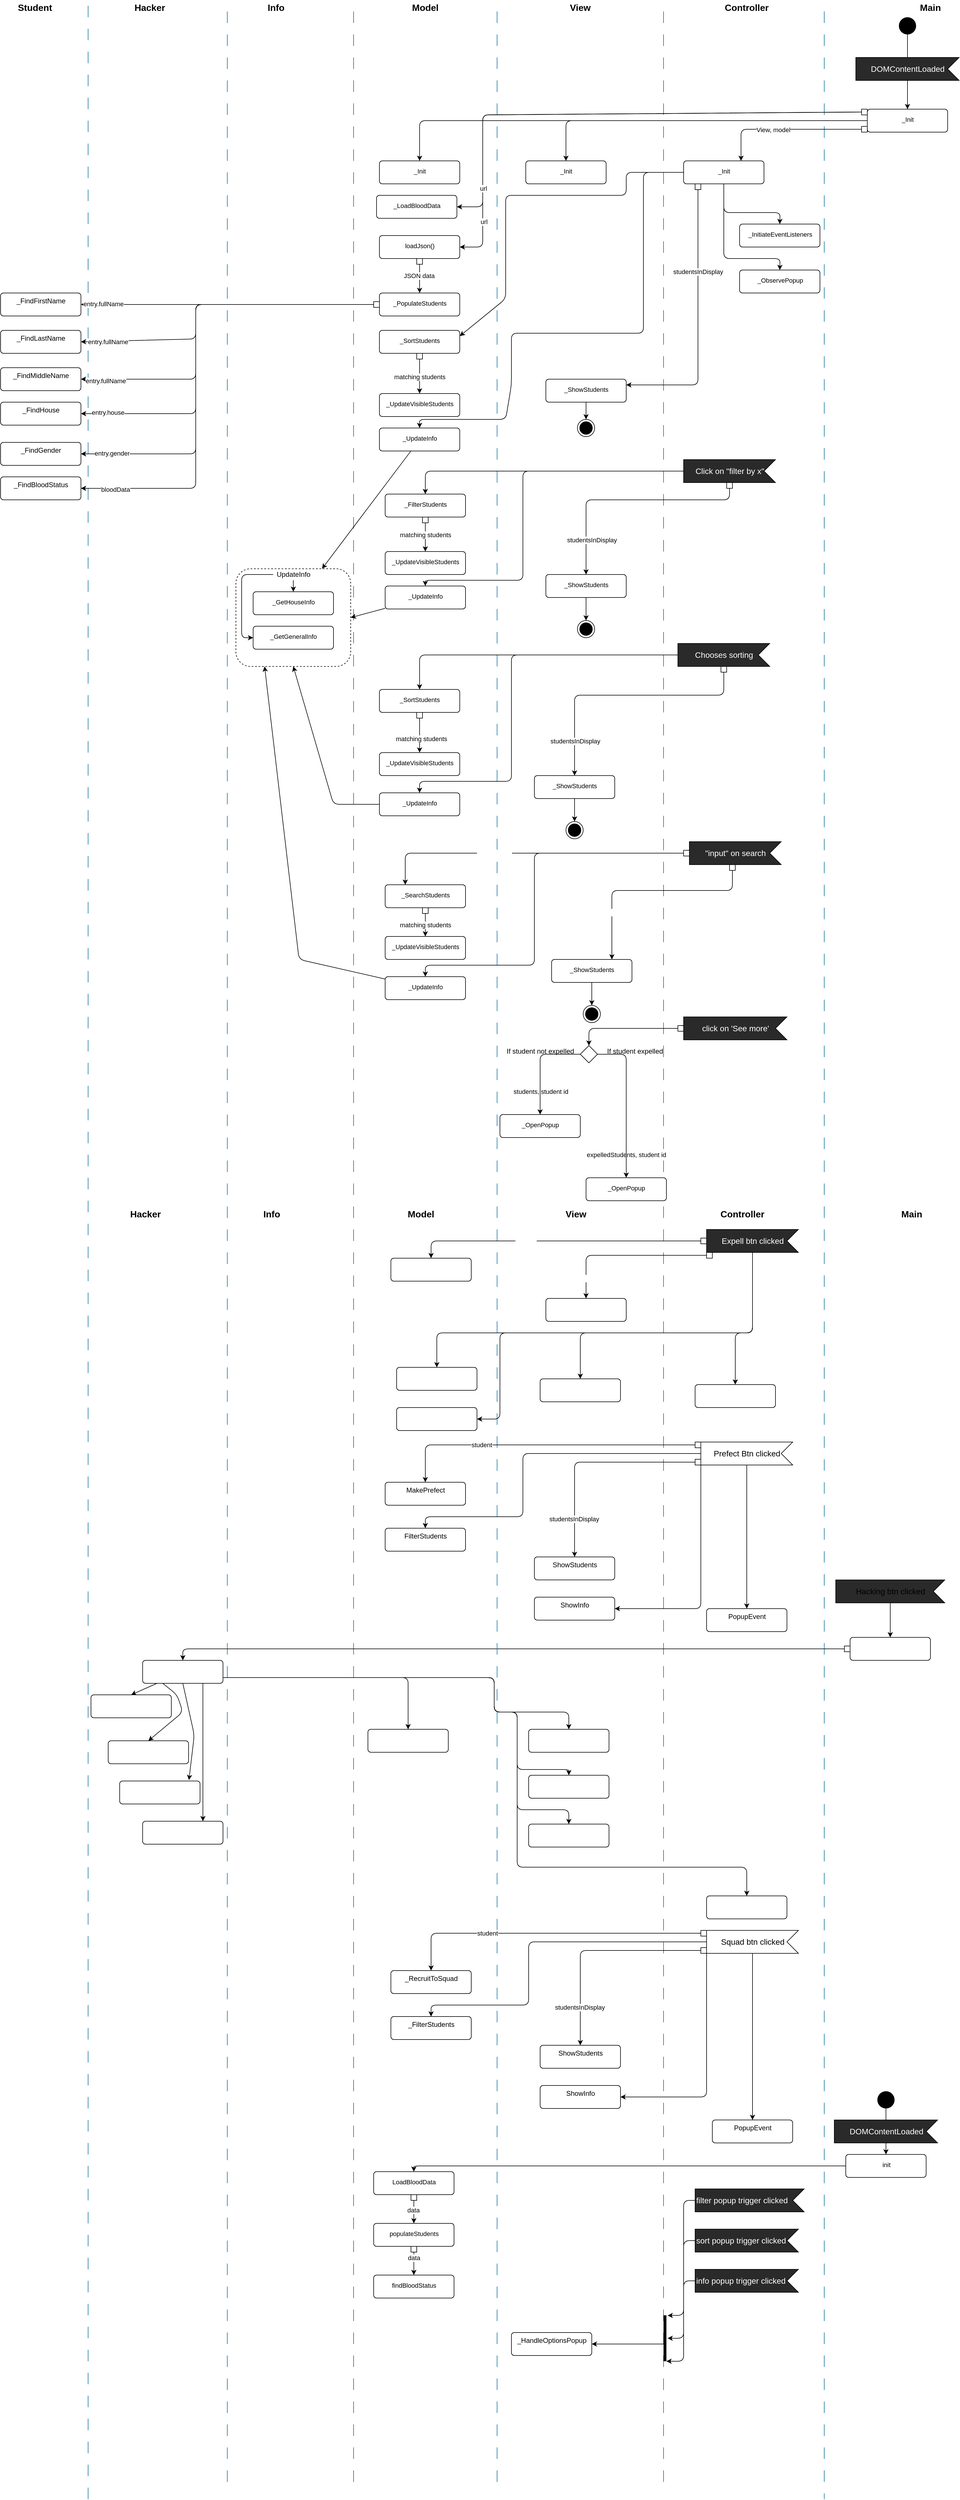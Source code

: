 <mxfile>
    <diagram id="mbLdh9Ltk4iBZrilmN6j" name="Page-1">
        <mxGraphModel dx="1584" dy="517" grid="1" gridSize="10" guides="1" tooltips="1" connect="1" arrows="1" fold="1" page="1" pageScale="1" pageWidth="850" pageHeight="1100" math="0" shadow="0">
            <root>
                <mxCell id="0"/>
                <mxCell id="1" parent="0"/>
                <mxCell id="5" value="Model" style="text;align=center;fontSize=16;fontStyle=1;spacing=-1;" parent="1" vertex="1">
                    <mxGeometry x="-120" y="20" width="60" height="20" as="geometry"/>
                </mxCell>
                <mxCell id="6" value="View" style="text;align=center;fontSize=16;fontStyle=1;spacing=-1;" parent="1" vertex="1">
                    <mxGeometry x="150" y="20" width="60" height="20" as="geometry"/>
                </mxCell>
                <mxCell id="7" value="" style="line;strokeWidth=1;direction=south;html=1;dashed=1;dashPattern=20 20;fillColor=#b1ddf0;strokeColor=#10739e;" parent="1" vertex="1">
                    <mxGeometry x="320" y="40" width="10" height="4310" as="geometry"/>
                </mxCell>
                <mxCell id="8" value="Controller" style="text;align=center;fontSize=16;fontStyle=1;spacing=-1;" parent="1" vertex="1">
                    <mxGeometry x="440" y="20" width="60" height="20" as="geometry"/>
                </mxCell>
                <mxCell id="9" value="" style="line;strokeWidth=1;direction=south;html=1;dashed=1;dashPattern=20 20;fillColor=#b1ddf0;strokeColor=#10739e;" parent="1" vertex="1">
                    <mxGeometry x="600" y="40" width="10" height="4330" as="geometry"/>
                </mxCell>
                <mxCell id="10" value="Main" style="text;align=center;fontSize=16;fontStyle=1;spacing=-1;" parent="1" vertex="1">
                    <mxGeometry x="760" y="20" width="60" height="20" as="geometry"/>
                </mxCell>
                <mxCell id="103" value="Info" style="text;align=center;fontSize=16;fontStyle=1;spacing=-1;" parent="1" vertex="1">
                    <mxGeometry x="-380" y="20" width="60" height="20" as="geometry"/>
                </mxCell>
                <mxCell id="104" value="" style="line;strokeWidth=1;direction=south;html=1;dashed=1;dashPattern=20 20;fillColor=#b1ddf0;strokeColor=#10739e;" parent="1" vertex="1">
                    <mxGeometry x="-220" y="40" width="10" height="4320" as="geometry"/>
                </mxCell>
                <mxCell id="105" value="" style="line;strokeWidth=1;direction=south;html=1;dashed=1;dashPattern=20 20;fillColor=#b1ddf0;strokeColor=#10739e;" parent="1" vertex="1">
                    <mxGeometry x="-440" y="40" width="10" height="4320" as="geometry"/>
                </mxCell>
                <mxCell id="122" style="edgeStyle=none;html=1;fontColor=#FFFFFF;" parent="1" source="123" target="125" edge="1">
                    <mxGeometry relative="1" as="geometry"/>
                </mxCell>
                <mxCell id="123" value="&lt;font&gt;Hacking btn clicked&lt;/font&gt;" style="html=1;shape=mxgraph.infographic.ribbonSimple;notch1=20;notch2=0;align=center;verticalAlign=middle;fontSize=14;fontStyle=0;flipH=1;fillColor=#2A2A2A;fontColor=default;" parent="1" vertex="1">
                    <mxGeometry x="625" y="2770" width="190" height="40" as="geometry"/>
                </mxCell>
                <mxCell id="124" style="edgeStyle=none;html=1;entryX=0.5;entryY=0;entryDx=0;entryDy=0;fontColor=#FFFFFF;startArrow=none;" parent="1" source="127" target="141" edge="1">
                    <mxGeometry relative="1" as="geometry">
                        <Array as="points">
                            <mxPoint x="-512.5" y="2890"/>
                        </Array>
                    </mxGeometry>
                </mxCell>
                <mxCell id="125" value="hackTheSystem" style="html=1;align=center;verticalAlign=top;rounded=1;absoluteArcSize=1;arcSize=10;dashed=0;fontColor=#FFFFFF;" parent="1" vertex="1">
                    <mxGeometry x="650" y="2870" width="140" height="40" as="geometry"/>
                </mxCell>
                <mxCell id="126" value="addStudent" style="html=1;align=center;verticalAlign=top;rounded=1;absoluteArcSize=1;arcSize=10;dashed=0;fontColor=#FFFFFF;" parent="1" vertex="1">
                    <mxGeometry x="-190" y="3030" width="140" height="40" as="geometry"/>
                </mxCell>
                <mxCell id="127" value="" style="fillColor=#ffffff;strokeColor=#000000;fontColor=#FFFFFF;" parent="1" vertex="1">
                    <mxGeometry x="640" y="2885" width="10" height="10" as="geometry"/>
                </mxCell>
                <mxCell id="128" value="" style="line;strokeWidth=1;direction=south;html=1;dashed=1;dashPattern=20 20;fillColor=#b1ddf0;strokeColor=#10739e;" parent="1" vertex="1">
                    <mxGeometry x="-682.5" y="30" width="10" height="4340" as="geometry"/>
                </mxCell>
                <mxCell id="129" value="Hacker" style="text;align=center;fontSize=16;fontStyle=1;spacing=-1;" parent="1" vertex="1">
                    <mxGeometry x="-600" y="20" width="60" height="20" as="geometry"/>
                </mxCell>
                <mxCell id="130" value="InjectAddStudent" style="html=1;align=center;verticalAlign=top;rounded=1;absoluteArcSize=1;arcSize=10;dashed=0;fontColor=#FFFFFF;" parent="1" vertex="1">
                    <mxGeometry x="-672.5" y="2970" width="140" height="40" as="geometry"/>
                </mxCell>
                <mxCell id="131" value="ModifyExpell" style="html=1;align=center;verticalAlign=top;rounded=1;absoluteArcSize=1;arcSize=10;dashed=0;fontColor=#FFFFFF;" parent="1" vertex="1">
                    <mxGeometry x="-642.5" y="3050" width="140" height="40" as="geometry"/>
                </mxCell>
                <mxCell id="132" value="ModifySquadInsetion" style="html=1;align=center;verticalAlign=top;rounded=1;absoluteArcSize=1;arcSize=10;dashed=0;fontColor=#FFFFFF;" parent="1" vertex="1">
                    <mxGeometry x="-622.5" y="3120" width="140" height="40" as="geometry"/>
                </mxCell>
                <mxCell id="133" value="RandomizeBloodStatus" style="html=1;align=center;verticalAlign=top;rounded=1;absoluteArcSize=1;arcSize=10;dashed=0;fontColor=#FFFFFF;" parent="1" vertex="1">
                    <mxGeometry x="-582.5" y="3190" width="140" height="40" as="geometry"/>
                </mxCell>
                <mxCell id="134" style="edgeStyle=none;html=1;entryX=0.5;entryY=0;entryDx=0;entryDy=0;" parent="1" source="141" target="130" edge="1">
                    <mxGeometry relative="1" as="geometry">
                        <mxPoint x="-662.5" y="2980" as="targetPoint"/>
                        <Array as="points"/>
                    </mxGeometry>
                </mxCell>
                <mxCell id="135" style="edgeStyle=none;html=1;entryX=0.5;entryY=0;entryDx=0;entryDy=0;exitX=0.25;exitY=1;exitDx=0;exitDy=0;" parent="1" source="141" target="131" edge="1">
                    <mxGeometry relative="1" as="geometry">
                        <Array as="points">
                            <mxPoint x="-522.5" y="2970"/>
                            <mxPoint x="-512.5" y="3000"/>
                        </Array>
                        <mxPoint x="-662.5" y="3060" as="targetPoint"/>
                    </mxGeometry>
                </mxCell>
                <mxCell id="136" style="edgeStyle=none;html=1;entryX=0.862;entryY=-0.042;entryDx=0;entryDy=0;entryPerimeter=0;exitX=0.5;exitY=1;exitDx=0;exitDy=0;" parent="1" source="141" target="132" edge="1">
                    <mxGeometry relative="1" as="geometry">
                        <Array as="points">
                            <mxPoint x="-492.5" y="3040"/>
                        </Array>
                    </mxGeometry>
                </mxCell>
                <mxCell id="137" style="edgeStyle=none;html=1;entryX=0.5;entryY=0;entryDx=0;entryDy=0;exitX=1;exitY=0.75;exitDx=0;exitDy=0;" parent="1" source="141" target="126" edge="1">
                    <mxGeometry relative="1" as="geometry">
                        <Array as="points">
                            <mxPoint x="-120" y="2940"/>
                        </Array>
                    </mxGeometry>
                </mxCell>
                <mxCell id="138" style="edgeStyle=none;html=1;entryX=0.75;entryY=0;entryDx=0;entryDy=0;exitX=0.75;exitY=1;exitDx=0;exitDy=0;" parent="1" source="141" target="133" edge="1">
                    <mxGeometry relative="1" as="geometry">
                        <Array as="points">
                            <mxPoint x="-477.5" y="3170"/>
                        </Array>
                    </mxGeometry>
                </mxCell>
                <mxCell id="139" style="edgeStyle=none;html=1;entryX=0.5;entryY=0;entryDx=0;entryDy=0;exitX=1;exitY=0.75;exitDx=0;exitDy=0;" parent="1" source="141" target="142" edge="1">
                    <mxGeometry relative="1" as="geometry">
                        <Array as="points">
                            <mxPoint x="30" y="2940"/>
                            <mxPoint x="30" y="3000"/>
                            <mxPoint x="160" y="3000"/>
                        </Array>
                    </mxGeometry>
                </mxCell>
                <mxCell id="140" style="edgeStyle=none;html=1;exitX=1;exitY=0.75;exitDx=0;exitDy=0;entryX=0.5;entryY=0;entryDx=0;entryDy=0;" parent="1" source="141" target="143" edge="1">
                    <mxGeometry relative="1" as="geometry">
                        <mxPoint x="190" y="3100" as="targetPoint"/>
                        <Array as="points">
                            <mxPoint x="30" y="2940"/>
                            <mxPoint x="30" y="3000"/>
                            <mxPoint x="70" y="3000"/>
                            <mxPoint x="70" y="3100"/>
                            <mxPoint x="160" y="3100"/>
                        </Array>
                    </mxGeometry>
                </mxCell>
                <mxCell id="141" value="Init" style="html=1;align=center;verticalAlign=top;rounded=1;absoluteArcSize=1;arcSize=10;dashed=0;fontColor=#FFFFFF;" parent="1" vertex="1">
                    <mxGeometry x="-582.5" y="2910" width="140" height="40" as="geometry"/>
                </mxCell>
                <mxCell id="142" value="Filter students" style="html=1;align=center;verticalAlign=top;rounded=1;absoluteArcSize=1;arcSize=10;dashed=0;fontColor=#FFFFFF;" parent="1" vertex="1">
                    <mxGeometry x="90" y="3030" width="140" height="40" as="geometry"/>
                </mxCell>
                <mxCell id="143" value="ShowStudents" style="html=1;align=center;verticalAlign=top;rounded=1;absoluteArcSize=1;arcSize=10;dashed=0;fontColor=#FFFFFF;" parent="1" vertex="1">
                    <mxGeometry x="90" y="3110" width="140" height="40" as="geometry"/>
                </mxCell>
                <mxCell id="144" value="ShowInfo" style="html=1;align=center;verticalAlign=top;rounded=1;absoluteArcSize=1;arcSize=10;dashed=0;fontColor=#FFFFFF;" parent="1" vertex="1">
                    <mxGeometry x="90" y="3195" width="140" height="40" as="geometry"/>
                </mxCell>
                <mxCell id="145" style="edgeStyle=none;html=1;exitX=1;exitY=0.75;exitDx=0;exitDy=0;entryX=0.5;entryY=0;entryDx=0;entryDy=0;" parent="1" source="141" target="144" edge="1">
                    <mxGeometry relative="1" as="geometry">
                        <mxPoint x="-20" y="2950" as="sourcePoint"/>
                        <mxPoint x="210" y="3120" as="targetPoint"/>
                        <Array as="points">
                            <mxPoint x="30" y="2940"/>
                            <mxPoint x="30" y="3000"/>
                            <mxPoint x="70" y="3000"/>
                            <mxPoint x="70" y="3170"/>
                            <mxPoint x="160" y="3170"/>
                        </Array>
                    </mxGeometry>
                </mxCell>
                <mxCell id="147" value="PopupEvent" style="html=1;align=center;verticalAlign=top;rounded=1;absoluteArcSize=1;arcSize=10;dashed=0;fontColor=#FFFFFF;" parent="1" vertex="1">
                    <mxGeometry x="400" y="3320" width="140" height="40" as="geometry"/>
                </mxCell>
                <mxCell id="148" style="edgeStyle=none;html=1;exitX=1;exitY=0.75;exitDx=0;exitDy=0;entryX=0.5;entryY=0;entryDx=0;entryDy=0;" parent="1" source="141" target="147" edge="1">
                    <mxGeometry relative="1" as="geometry">
                        <mxPoint x="-20" y="2950" as="sourcePoint"/>
                        <mxPoint x="210" y="3205" as="targetPoint"/>
                        <Array as="points">
                            <mxPoint x="30" y="2940"/>
                            <mxPoint x="30" y="3000"/>
                            <mxPoint x="70" y="3000"/>
                            <mxPoint x="70" y="3270"/>
                            <mxPoint x="470" y="3270"/>
                        </Array>
                    </mxGeometry>
                </mxCell>
                <mxCell id="150" style="edgeStyle=none;html=1;entryX=0.5;entryY=0;entryDx=0;entryDy=0;fontSize=16;startArrow=none;" parent="1" source="187" target="161" edge="1">
                    <mxGeometry relative="1" as="geometry"/>
                </mxCell>
                <mxCell id="151" value="" style="ellipse;fillColor=#000000;strokeColor=none;" parent="1" vertex="1">
                    <mxGeometry x="735" y="50" width="30" height="30" as="geometry"/>
                </mxCell>
                <mxCell id="152" value="" style="line;strokeWidth=1;direction=south;html=1;dashed=1;dashPattern=20 20;fillColor=#b1ddf0;strokeColor=#10739e;" parent="1" vertex="1">
                    <mxGeometry x="30" y="40" width="10" height="4310" as="geometry"/>
                </mxCell>
                <mxCell id="159" style="edgeStyle=none;html=1;entryX=0.5;entryY=0;entryDx=0;entryDy=0;fontSize=16;" parent="1" source="161" target="162" edge="1">
                    <mxGeometry relative="1" as="geometry">
                        <Array as="points">
                            <mxPoint x="-100" y="230"/>
                        </Array>
                    </mxGeometry>
                </mxCell>
                <mxCell id="160" style="edgeStyle=none;html=1;entryX=0.5;entryY=0;entryDx=0;entryDy=0;exitX=0.5;exitY=1;exitDx=0;exitDy=0;" parent="1" source="168" target="265" edge="1">
                    <mxGeometry relative="1" as="geometry">
                        <Array as="points">
                            <mxPoint x="430" y="470"/>
                            <mxPoint x="528" y="470"/>
                        </Array>
                    </mxGeometry>
                </mxCell>
                <mxCell id="481" style="edgeStyle=none;html=1;entryX=1;entryY=0.5;entryDx=0;entryDy=0;fontColor=default;exitX=0;exitY=0.5;exitDx=0;exitDy=0;" parent="1" source="484" target="480" edge="1">
                    <mxGeometry relative="1" as="geometry">
                        <mxPoint x="680" y="220" as="sourcePoint"/>
                        <Array as="points">
                            <mxPoint x="10" y="220"/>
                            <mxPoint x="10" y="380"/>
                        </Array>
                    </mxGeometry>
                </mxCell>
                <mxCell id="161" value="&lt;font style=&quot;font-size: 11px&quot;&gt;_Init&lt;/font&gt;" style="html=1;align=center;verticalAlign=top;rounded=1;absoluteArcSize=1;arcSize=10;dashed=0;fontSize=16;" parent="1" vertex="1">
                    <mxGeometry x="680" y="210" width="140" height="40" as="geometry"/>
                </mxCell>
                <mxCell id="162" value="&lt;font style=&quot;font-size: 11px&quot;&gt;_Init&lt;/font&gt;" style="html=1;align=center;verticalAlign=top;rounded=1;absoluteArcSize=1;arcSize=10;dashed=0;fontSize=16;" parent="1" vertex="1">
                    <mxGeometry x="-170" y="300" width="140" height="40" as="geometry"/>
                </mxCell>
                <mxCell id="163" value="&lt;font style=&quot;font-size: 11px&quot;&gt;loadJson()&lt;/font&gt;" style="html=1;align=center;verticalAlign=top;rounded=1;absoluteArcSize=1;arcSize=10;dashed=0;fontSize=16;" parent="1" vertex="1">
                    <mxGeometry x="-170" y="430" width="140" height="40" as="geometry"/>
                </mxCell>
                <mxCell id="164" style="edgeStyle=none;html=1;entryX=1;entryY=0.5;entryDx=0;entryDy=0;fontSize=16;exitX=0;exitY=0.5;exitDx=0;exitDy=0;startArrow=none;" parent="1" source="484" target="163" edge="1">
                    <mxGeometry relative="1" as="geometry">
                        <mxPoint x="680" y="230.0" as="sourcePoint"/>
                        <mxPoint x="-100" y="300" as="targetPoint"/>
                        <Array as="points">
                            <mxPoint x="10" y="220"/>
                            <mxPoint x="10" y="450"/>
                        </Array>
                    </mxGeometry>
                </mxCell>
                <mxCell id="482" value="url" style="edgeLabel;html=1;align=center;verticalAlign=middle;resizable=0;points=[];fontColor=default;" parent="164" vertex="1" connectable="0">
                    <mxGeometry x="0.693" y="1" relative="1" as="geometry">
                        <mxPoint as="offset"/>
                    </mxGeometry>
                </mxCell>
                <mxCell id="483" value="url" style="edgeLabel;html=1;align=center;verticalAlign=middle;resizable=0;points=[];fontColor=default;" parent="164" vertex="1" connectable="0">
                    <mxGeometry x="0.818" y="2" relative="1" as="geometry">
                        <mxPoint as="offset"/>
                    </mxGeometry>
                </mxCell>
                <mxCell id="165" value="&lt;font style=&quot;font-size: 11px&quot;&gt;_Init&lt;/font&gt;" style="html=1;align=center;verticalAlign=top;rounded=1;absoluteArcSize=1;arcSize=10;dashed=0;fontSize=16;" parent="1" vertex="1">
                    <mxGeometry x="85" y="300" width="140" height="40" as="geometry"/>
                </mxCell>
                <mxCell id="166" style="edgeStyle=none;html=1;entryX=1;entryY=0.25;entryDx=0;entryDy=0;fontSize=11;fontColor=#050505;exitX=0;exitY=0.5;exitDx=0;exitDy=0;" parent="1" source="168" target="189" edge="1">
                    <mxGeometry relative="1" as="geometry">
                        <Array as="points">
                            <mxPoint x="260" y="320"/>
                            <mxPoint x="260" y="360"/>
                            <mxPoint x="50" y="360"/>
                            <mxPoint x="50" y="540"/>
                        </Array>
                    </mxGeometry>
                </mxCell>
                <mxCell id="167" style="edgeStyle=none;html=1;entryX=0.5;entryY=0;entryDx=0;entryDy=0;" parent="1" source="168" target="258" edge="1">
                    <mxGeometry relative="1" as="geometry">
                        <Array as="points">
                            <mxPoint x="290" y="320"/>
                            <mxPoint x="290" y="600"/>
                            <mxPoint x="60" y="600"/>
                            <mxPoint x="60" y="690"/>
                            <mxPoint x="50" y="750"/>
                            <mxPoint x="-100" y="750"/>
                        </Array>
                    </mxGeometry>
                </mxCell>
                <mxCell id="479" style="edgeStyle=none;html=1;entryX=0.5;entryY=0;entryDx=0;entryDy=0;fontColor=default;exitX=0.5;exitY=1;exitDx=0;exitDy=0;" parent="1" source="168" target="478" edge="1">
                    <mxGeometry relative="1" as="geometry">
                        <Array as="points">
                            <mxPoint x="430" y="390"/>
                            <mxPoint x="528" y="390"/>
                        </Array>
                    </mxGeometry>
                </mxCell>
                <mxCell id="168" value="&lt;font style=&quot;font-size: 11px&quot;&gt;_Init&lt;/font&gt;" style="html=1;align=center;verticalAlign=top;rounded=1;absoluteArcSize=1;arcSize=10;dashed=0;fontSize=16;" parent="1" vertex="1">
                    <mxGeometry x="360" y="300" width="140" height="40" as="geometry"/>
                </mxCell>
                <mxCell id="169" style="edgeStyle=none;html=1;entryX=0.5;entryY=0;entryDx=0;entryDy=0;fontSize=16;" parent="1" source="161" target="165" edge="1">
                    <mxGeometry relative="1" as="geometry">
                        <mxPoint x="680" y="230.0" as="sourcePoint"/>
                        <mxPoint x="-100" y="300" as="targetPoint"/>
                        <Array as="points">
                            <mxPoint x="155" y="230"/>
                        </Array>
                    </mxGeometry>
                </mxCell>
                <mxCell id="518" style="edgeStyle=none;html=1;fontColor=default;entryX=1;entryY=0.5;entryDx=0;entryDy=0;" parent="1" source="170" target="519" edge="1">
                    <mxGeometry relative="1" as="geometry">
                        <mxPoint x="-1010" y="550" as="targetPoint"/>
                    </mxGeometry>
                </mxCell>
                <mxCell id="530" value="entry.fullName" style="edgeLabel;html=1;align=center;verticalAlign=middle;resizable=0;points=[];fontColor=default;" parent="518" vertex="1" connectable="0">
                    <mxGeometry x="0.852" y="-1" relative="1" as="geometry">
                        <mxPoint as="offset"/>
                    </mxGeometry>
                </mxCell>
                <mxCell id="170" value="&lt;span style=&quot;font-size: 11px&quot;&gt;_PopulateStudents&lt;/span&gt;" style="html=1;align=center;verticalAlign=top;rounded=1;absoluteArcSize=1;arcSize=10;dashed=0;fontSize=16;" parent="1" vertex="1">
                    <mxGeometry x="-170" y="530" width="140" height="40" as="geometry"/>
                </mxCell>
                <mxCell id="171" value="" style="edgeStyle=none;html=1;fontSize=11;entryX=0.5;entryY=0;entryDx=0;entryDy=0;" parent="1" source="173" target="170" edge="1">
                    <mxGeometry relative="1" as="geometry">
                        <mxPoint x="-155" y="530" as="targetPoint"/>
                    </mxGeometry>
                </mxCell>
                <mxCell id="172" value="JSON data" style="edgeLabel;html=1;align=center;verticalAlign=middle;resizable=0;points=[];fontSize=11;" parent="171" vertex="1" connectable="0">
                    <mxGeometry x="-0.222" y="-1" relative="1" as="geometry">
                        <mxPoint as="offset"/>
                    </mxGeometry>
                </mxCell>
                <mxCell id="173" value="" style="fillColor=#ffffff;strokeColor=#000000;fontSize=11;" parent="1" vertex="1">
                    <mxGeometry x="-105" y="470" width="10" height="10" as="geometry"/>
                </mxCell>
                <mxCell id="174" style="edgeStyle=none;html=1;fontSize=16;exitX=0;exitY=0.5;exitDx=0;exitDy=0;" parent="1" source="176" edge="1">
                    <mxGeometry relative="1" as="geometry">
                        <mxPoint x="680" y="240" as="sourcePoint"/>
                        <mxPoint x="460" y="300" as="targetPoint"/>
                        <Array as="points">
                            <mxPoint x="460" y="245"/>
                        </Array>
                    </mxGeometry>
                </mxCell>
                <mxCell id="175" value="View, model" style="edgeLabel;html=1;align=center;verticalAlign=middle;resizable=0;points=[];fontSize=11;" parent="174" vertex="1" connectable="0">
                    <mxGeometry x="0.162" y="1" relative="1" as="geometry">
                        <mxPoint as="offset"/>
                    </mxGeometry>
                </mxCell>
                <mxCell id="176" value="" style="fillColor=#ffffff;strokeColor=#000000;fontSize=11;" parent="1" vertex="1">
                    <mxGeometry x="670" y="240" width="10" height="10" as="geometry"/>
                </mxCell>
                <mxCell id="177" style="edgeStyle=none;html=1;entryX=0.5;entryY=0;entryDx=0;entryDy=0;" parent="1" source="178" target="236" edge="1">
                    <mxGeometry relative="1" as="geometry"/>
                </mxCell>
                <mxCell id="178" value="&lt;font style=&quot;font-size: 11px&quot;&gt;_ShowStudents&lt;/font&gt;" style="html=1;align=center;verticalAlign=top;rounded=1;absoluteArcSize=1;arcSize=10;dashed=0;fontSize=16;" parent="1" vertex="1">
                    <mxGeometry x="120" y="680" width="140" height="40" as="geometry"/>
                </mxCell>
                <mxCell id="179" style="edgeStyle=none;html=1;entryX=1;entryY=0.25;entryDx=0;entryDy=0;fontSize=11;exitX=0.5;exitY=1;exitDx=0;exitDy=0;" parent="1" source="181" target="178" edge="1">
                    <mxGeometry relative="1" as="geometry">
                        <mxPoint x="495" y="375" as="sourcePoint"/>
                        <mxPoint x="360" y="435" as="targetPoint"/>
                        <Array as="points">
                            <mxPoint x="385" y="690"/>
                        </Array>
                    </mxGeometry>
                </mxCell>
                <mxCell id="180" value="studentsInDisplay" style="edgeLabel;html=1;align=left;verticalAlign=middle;resizable=0;points=[];fontSize=11;rotation=0;" parent="179" vertex="1" connectable="0">
                    <mxGeometry x="-0.516" relative="1" as="geometry">
                        <mxPoint x="-45" y="30" as="offset"/>
                    </mxGeometry>
                </mxCell>
                <mxCell id="181" value="" style="fillColor=#ffffff;strokeColor=#000000;fontSize=11;" parent="1" vertex="1">
                    <mxGeometry x="380" y="340" width="10" height="10" as="geometry"/>
                </mxCell>
                <mxCell id="182" style="edgeStyle=none;html=1;entryX=0.5;entryY=0;entryDx=0;entryDy=0;fontSize=11;fontColor=#FFFFFF;exitX=1;exitY=0.5;exitDx=0;exitDy=0;exitPerimeter=0;" parent="1" source="186" target="217" edge="1">
                    <mxGeometry relative="1" as="geometry">
                        <mxPoint x="430" y="825" as="targetPoint"/>
                        <Array as="points">
                            <mxPoint x="-90" y="840"/>
                        </Array>
                    </mxGeometry>
                </mxCell>
                <mxCell id="183" style="edgeStyle=none;html=1;entryX=0.5;entryY=0;entryDx=0;entryDy=0;exitX=0.5;exitY=1;exitDx=0;exitDy=0;" parent="1" source="221" target="219" edge="1">
                    <mxGeometry relative="1" as="geometry">
                        <Array as="points">
                            <mxPoint x="440" y="890"/>
                            <mxPoint x="190" y="890"/>
                        </Array>
                    </mxGeometry>
                </mxCell>
                <mxCell id="184" value="studentsInDisplay" style="edgeLabel;html=1;align=center;verticalAlign=middle;resizable=0;points=[];" parent="183" vertex="1" connectable="0">
                    <mxGeometry x="-0.189" relative="1" as="geometry">
                        <mxPoint x="-98" y="70" as="offset"/>
                    </mxGeometry>
                </mxCell>
                <mxCell id="185" style="edgeStyle=none;html=1;entryX=0.5;entryY=0;entryDx=0;entryDy=0;" parent="1" source="186" target="256" edge="1">
                    <mxGeometry relative="1" as="geometry">
                        <Array as="points">
                            <mxPoint x="80" y="840"/>
                            <mxPoint x="80" y="1030"/>
                            <mxPoint x="-90" y="1030"/>
                        </Array>
                    </mxGeometry>
                </mxCell>
                <mxCell id="186" value="Click on &quot;filter by x&quot;" style="html=1;shape=mxgraph.infographic.ribbonSimple;notch1=20;notch2=0;align=center;verticalAlign=middle;fontSize=14;fontStyle=0;flipH=1;fillColor=#2A2A2A;fontColor=#FFFFFF;" parent="1" vertex="1">
                    <mxGeometry x="360" y="820" width="160" height="40" as="geometry"/>
                </mxCell>
                <mxCell id="187" value="DOMContentLoaded" style="html=1;shape=mxgraph.infographic.ribbonSimple;notch1=20;notch2=0;align=center;verticalAlign=middle;fontSize=14;fontStyle=0;flipH=1;fillColor=#2A2A2A;fontColor=#FFFFFF;" parent="1" vertex="1">
                    <mxGeometry x="660" y="120" width="180" height="40" as="geometry"/>
                </mxCell>
                <mxCell id="188" value="" style="edgeStyle=none;html=1;entryX=0;entryY=0;entryDx=90;entryDy=0;fontSize=16;endArrow=none;entryPerimeter=0;" parent="1" source="151" target="187" edge="1">
                    <mxGeometry relative="1" as="geometry">
                        <mxPoint x="715" y="80" as="sourcePoint"/>
                        <mxPoint x="715" y="210" as="targetPoint"/>
                    </mxGeometry>
                </mxCell>
                <mxCell id="189" value="&lt;font style=&quot;font-size: 11px&quot;&gt;_SortStudents&lt;/font&gt;" style="html=1;align=center;verticalAlign=top;rounded=1;absoluteArcSize=1;arcSize=10;dashed=0;fontSize=16;" parent="1" vertex="1">
                    <mxGeometry x="-170" y="595" width="140" height="40" as="geometry"/>
                </mxCell>
                <mxCell id="190" style="edgeStyle=none;html=1;entryX=0.5;entryY=0;entryDx=0;entryDy=0;" parent="1" source="194" target="195" edge="1">
                    <mxGeometry relative="1" as="geometry">
                        <Array as="points">
                            <mxPoint x="-100" y="1160"/>
                        </Array>
                    </mxGeometry>
                </mxCell>
                <mxCell id="191" style="edgeStyle=none;html=1;entryX=0.5;entryY=0;entryDx=0;entryDy=0;exitX=0.5;exitY=1;exitDx=0;exitDy=0;" parent="1" source="216" target="197" edge="1">
                    <mxGeometry relative="1" as="geometry">
                        <Array as="points">
                            <mxPoint x="430" y="1230"/>
                            <mxPoint x="170" y="1230"/>
                        </Array>
                    </mxGeometry>
                </mxCell>
                <mxCell id="192" value="studentsInDisplay" style="edgeLabel;html=1;align=center;verticalAlign=middle;resizable=0;points=[];" parent="191" vertex="1" connectable="0">
                    <mxGeometry x="0.02" y="1" relative="1" as="geometry">
                        <mxPoint x="-75" y="79" as="offset"/>
                    </mxGeometry>
                </mxCell>
                <mxCell id="193" style="edgeStyle=none;html=1;entryX=0.5;entryY=0;entryDx=0;entryDy=0;" parent="1" source="194" target="249" edge="1">
                    <mxGeometry relative="1" as="geometry">
                        <Array as="points">
                            <mxPoint x="60" y="1160"/>
                            <mxPoint x="60" y="1380"/>
                            <mxPoint x="-100" y="1380"/>
                        </Array>
                    </mxGeometry>
                </mxCell>
                <mxCell id="194" value="Chooses sorting" style="html=1;shape=mxgraph.infographic.ribbonSimple;notch1=20;notch2=0;align=center;verticalAlign=middle;fontSize=14;fontStyle=0;flipH=1;fillColor=#2A2A2A;fontColor=#FFFFFF;" parent="1" vertex="1">
                    <mxGeometry x="350" y="1140" width="160" height="40" as="geometry"/>
                </mxCell>
                <mxCell id="195" value="&lt;font style=&quot;font-size: 11px&quot;&gt;_SortStudents&lt;/font&gt;" style="html=1;align=center;verticalAlign=top;rounded=1;absoluteArcSize=1;arcSize=10;dashed=0;fontSize=16;" parent="1" vertex="1">
                    <mxGeometry x="-170" y="1220" width="140" height="40" as="geometry"/>
                </mxCell>
                <mxCell id="196" style="edgeStyle=none;html=1;entryX=0.5;entryY=0;entryDx=0;entryDy=0;" parent="1" source="197" target="212" edge="1">
                    <mxGeometry relative="1" as="geometry"/>
                </mxCell>
                <mxCell id="197" value="&lt;span style=&quot;font-size: 11px&quot;&gt;_ShowStudents&lt;/span&gt;" style="html=1;align=center;verticalAlign=top;rounded=1;absoluteArcSize=1;arcSize=10;dashed=0;fontSize=16;" parent="1" vertex="1">
                    <mxGeometry x="100" y="1370" width="140" height="40" as="geometry"/>
                </mxCell>
                <mxCell id="198" style="edgeStyle=none;html=1;entryX=0.5;entryY=0;entryDx=0;entryDy=0;" parent="1" source="199" target="251" edge="1">
                    <mxGeometry relative="1" as="geometry">
                        <Array as="points">
                            <mxPoint x="100" y="1505"/>
                            <mxPoint x="100" y="1700"/>
                            <mxPoint x="-90" y="1700"/>
                        </Array>
                    </mxGeometry>
                </mxCell>
                <mxCell id="199" value="&quot;input&quot; on search" style="html=1;shape=mxgraph.infographic.ribbonSimple;notch1=20;notch2=0;align=center;verticalAlign=middle;fontSize=14;fontStyle=0;flipH=1;fillColor=#2A2A2A;fontColor=#FFFFFF;" parent="1" vertex="1">
                    <mxGeometry x="370" y="1485" width="160" height="40" as="geometry"/>
                </mxCell>
                <mxCell id="200" style="edgeStyle=none;html=1;entryX=0.5;entryY=0;entryDx=0;entryDy=0;startArrow=none;" parent="1" source="222" target="211" edge="1">
                    <mxGeometry relative="1" as="geometry"/>
                </mxCell>
                <mxCell id="201" value="matching students" style="edgeLabel;html=1;align=center;verticalAlign=middle;resizable=0;points=[];" parent="200" vertex="1" connectable="0">
                    <mxGeometry x="0.18" y="3" relative="1" as="geometry">
                        <mxPoint x="-3" y="-4" as="offset"/>
                    </mxGeometry>
                </mxCell>
                <mxCell id="202" value="&lt;font style=&quot;font-size: 11px&quot;&gt;_SearchStudents&lt;/font&gt;" style="html=1;align=center;verticalAlign=top;rounded=1;absoluteArcSize=1;arcSize=10;dashed=0;fontSize=16;" parent="1" vertex="1">
                    <mxGeometry x="-160" y="1560" width="140" height="40" as="geometry"/>
                </mxCell>
                <mxCell id="203" style="edgeStyle=none;html=1;entryX=0.5;entryY=0;entryDx=0;entryDy=0;" parent="1" source="204" target="237" edge="1">
                    <mxGeometry relative="1" as="geometry"/>
                </mxCell>
                <mxCell id="204" value="&lt;font style=&quot;font-size: 11px&quot;&gt;_ShowStudents&lt;/font&gt;" style="html=1;align=center;verticalAlign=top;rounded=1;absoluteArcSize=1;arcSize=10;dashed=0;fontSize=16;" parent="1" vertex="1">
                    <mxGeometry x="130" y="1690" width="140" height="40" as="geometry"/>
                </mxCell>
                <mxCell id="205" style="edgeStyle=none;html=1;entryX=0.75;entryY=0;entryDx=0;entryDy=0;fontSize=11;fontColor=#FFFFFF;" parent="1" source="207" target="204" edge="1">
                    <mxGeometry relative="1" as="geometry">
                        <Array as="points">
                            <mxPoint x="445" y="1570"/>
                            <mxPoint x="235" y="1570"/>
                        </Array>
                    </mxGeometry>
                </mxCell>
                <mxCell id="206" value="students in display&lt;br&gt;" style="edgeLabel;html=1;align=left;verticalAlign=middle;resizable=0;points=[];fontSize=11;fontColor=#FFFFFF;" parent="205" vertex="1" connectable="0">
                    <mxGeometry x="0.547" y="-2" relative="1" as="geometry">
                        <mxPoint x="-43" as="offset"/>
                    </mxGeometry>
                </mxCell>
                <mxCell id="207" value="" style="fillColor=#ffffff;strokeColor=#000000;fontSize=11;" parent="1" vertex="1">
                    <mxGeometry x="440" y="1525" width="10" height="10" as="geometry"/>
                </mxCell>
                <mxCell id="208" style="edgeStyle=none;html=1;entryX=0.25;entryY=0;entryDx=0;entryDy=0;fontSize=11;fontColor=#FFFFFF;" parent="1" source="210" target="202" edge="1">
                    <mxGeometry relative="1" as="geometry">
                        <Array as="points">
                            <mxPoint x="60" y="1505"/>
                            <mxPoint x="-125" y="1505"/>
                        </Array>
                    </mxGeometry>
                </mxCell>
                <mxCell id="209" value="Search input" style="edgeLabel;html=1;align=center;verticalAlign=middle;resizable=0;points=[];fontSize=11;fontColor=#FFFFFF;" parent="208" vertex="1" connectable="0">
                    <mxGeometry x="0.771" y="2" relative="1" as="geometry">
                        <mxPoint x="148" y="-2" as="offset"/>
                    </mxGeometry>
                </mxCell>
                <mxCell id="210" value="" style="fillColor=#ffffff;strokeColor=#000000;fontSize=11;" parent="1" vertex="1">
                    <mxGeometry x="360" y="1500" width="10" height="10" as="geometry"/>
                </mxCell>
                <mxCell id="211" value="&lt;font style=&quot;font-size: 11px&quot;&gt;_UpdateVisibleStudents&lt;/font&gt;" style="html=1;align=center;verticalAlign=top;rounded=1;absoluteArcSize=1;arcSize=10;dashed=0;fontSize=16;" parent="1" vertex="1">
                    <mxGeometry x="-160" y="1650" width="140" height="40" as="geometry"/>
                </mxCell>
                <mxCell id="212" value="" style="ellipse;html=1;shape=endState;fillColor=#000000;strokeColor=#000000;fontSize=11;fontColor=#FFFFFF;" parent="1" vertex="1">
                    <mxGeometry x="155" y="1450" width="30" height="30" as="geometry"/>
                </mxCell>
                <mxCell id="213" style="edgeStyle=none;html=1;entryX=0.5;entryY=0;entryDx=0;entryDy=0;fontSize=11;fontColor=#FFFFFF;startArrow=none;" parent="1" source="238" target="244" edge="1">
                    <mxGeometry relative="1" as="geometry">
                        <Array as="points">
                            <mxPoint x="195" y="1810"/>
                        </Array>
                    </mxGeometry>
                </mxCell>
                <mxCell id="214" value="&lt;font style=&quot;font-size: 11px&quot;&gt;_OpenPopup&lt;/font&gt;" style="html=1;align=center;verticalAlign=top;rounded=1;absoluteArcSize=1;arcSize=10;dashed=0;fontSize=16;" parent="1" vertex="1">
                    <mxGeometry x="40" y="1960" width="140" height="40" as="geometry"/>
                </mxCell>
                <mxCell id="215" value="click on 'See more'" style="html=1;shape=mxgraph.infographic.ribbonSimple;notch1=20;notch2=0;align=center;verticalAlign=middle;fontSize=14;fontStyle=0;flipH=1;fillColor=#2A2A2A;fontColor=#FFFFFF;" parent="1" vertex="1">
                    <mxGeometry x="360" y="1790" width="180" height="40" as="geometry"/>
                </mxCell>
                <mxCell id="216" value="" style="fillColor=#ffffff;strokeColor=#000000;fontSize=11;" parent="1" vertex="1">
                    <mxGeometry x="425" y="1180" width="10" height="10" as="geometry"/>
                </mxCell>
                <mxCell id="217" value="&lt;font style=&quot;font-size: 11px&quot;&gt;_FilterStudents&lt;/font&gt;" style="html=1;align=center;verticalAlign=top;rounded=1;absoluteArcSize=1;arcSize=10;dashed=0;fontSize=16;" parent="1" vertex="1">
                    <mxGeometry x="-160" y="880" width="140" height="40" as="geometry"/>
                </mxCell>
                <mxCell id="218" style="edgeStyle=none;html=1;entryX=0.5;entryY=0;entryDx=0;entryDy=0;" parent="1" source="219" target="220" edge="1">
                    <mxGeometry relative="1" as="geometry"/>
                </mxCell>
                <mxCell id="219" value="&lt;span style=&quot;font-size: 11px&quot;&gt;_ShowStudents&lt;/span&gt;" style="html=1;align=center;verticalAlign=top;rounded=1;absoluteArcSize=1;arcSize=10;dashed=0;fontSize=16;" parent="1" vertex="1">
                    <mxGeometry x="120" y="1020" width="140" height="40" as="geometry"/>
                </mxCell>
                <mxCell id="220" value="" style="ellipse;html=1;shape=endState;fillColor=#000000;strokeColor=#000000;fontSize=11;fontColor=#FFFFFF;" parent="1" vertex="1">
                    <mxGeometry x="175" y="1100" width="30" height="30" as="geometry"/>
                </mxCell>
                <mxCell id="221" value="" style="fillColor=#ffffff;strokeColor=#000000;fontSize=11;" parent="1" vertex="1">
                    <mxGeometry x="435" y="860" width="10" height="10" as="geometry"/>
                </mxCell>
                <mxCell id="222" value="" style="fillColor=#ffffff;strokeColor=#000000;fontSize=11;" parent="1" vertex="1">
                    <mxGeometry x="-95" y="1600" width="10" height="10" as="geometry"/>
                </mxCell>
                <mxCell id="223" value="" style="edgeStyle=none;html=1;entryX=0.5;entryY=0;entryDx=0;entryDy=0;endArrow=none;" parent="1" source="202" target="222" edge="1">
                    <mxGeometry relative="1" as="geometry">
                        <mxPoint x="-90" y="1650" as="sourcePoint"/>
                        <mxPoint x="-90" y="1770" as="targetPoint"/>
                    </mxGeometry>
                </mxCell>
                <mxCell id="224" value="" style="fillColor=#ffffff;strokeColor=#000000;fontSize=11;" parent="1" vertex="1">
                    <mxGeometry x="-105" y="1260" width="10" height="10" as="geometry"/>
                </mxCell>
                <mxCell id="225" style="edgeStyle=none;html=1;entryX=0.5;entryY=0;entryDx=0;entryDy=0;startArrow=none;" parent="1" source="224" target="227" edge="1">
                    <mxGeometry relative="1" as="geometry"/>
                </mxCell>
                <mxCell id="226" value="matching students" style="edgeLabel;html=1;align=center;verticalAlign=middle;resizable=0;points=[];" parent="225" vertex="1" connectable="0">
                    <mxGeometry x="0.18" y="3" relative="1" as="geometry">
                        <mxPoint as="offset"/>
                    </mxGeometry>
                </mxCell>
                <mxCell id="227" value="&lt;font style=&quot;font-size: 11px&quot;&gt;_UpdateVisibleStudents&lt;/font&gt;" style="html=1;align=center;verticalAlign=top;rounded=1;absoluteArcSize=1;arcSize=10;dashed=0;fontSize=16;" parent="1" vertex="1">
                    <mxGeometry x="-170" y="1330" width="140" height="40" as="geometry"/>
                </mxCell>
                <mxCell id="228" value="" style="fillColor=#ffffff;strokeColor=#000000;fontSize=11;" parent="1" vertex="1">
                    <mxGeometry x="-95" y="920" width="10" height="10" as="geometry"/>
                </mxCell>
                <mxCell id="229" style="edgeStyle=none;html=1;entryX=0.5;entryY=0;entryDx=0;entryDy=0;startArrow=none;" parent="1" source="228" target="231" edge="1">
                    <mxGeometry relative="1" as="geometry"/>
                </mxCell>
                <mxCell id="230" value="matching students" style="edgeLabel;html=1;align=center;verticalAlign=middle;resizable=0;points=[];" parent="229" vertex="1" connectable="0">
                    <mxGeometry x="0.18" y="3" relative="1" as="geometry">
                        <mxPoint x="-3" y="-9" as="offset"/>
                    </mxGeometry>
                </mxCell>
                <mxCell id="231" value="&lt;font style=&quot;font-size: 11px&quot;&gt;_UpdateVisibleStudents&lt;/font&gt;" style="html=1;align=center;verticalAlign=top;rounded=1;absoluteArcSize=1;arcSize=10;dashed=0;fontSize=16;" parent="1" vertex="1">
                    <mxGeometry x="-160" y="980" width="140" height="40" as="geometry"/>
                </mxCell>
                <mxCell id="232" value="&lt;font style=&quot;font-size: 11px&quot;&gt;_UpdateVisibleStudents&lt;/font&gt;" style="html=1;align=center;verticalAlign=top;rounded=1;absoluteArcSize=1;arcSize=10;dashed=0;fontSize=16;" parent="1" vertex="1">
                    <mxGeometry x="-170" y="705" width="140" height="40" as="geometry"/>
                </mxCell>
                <mxCell id="233" style="edgeStyle=none;html=1;entryX=0.5;entryY=0;entryDx=0;entryDy=0;startArrow=none;" parent="1" source="235" target="232" edge="1">
                    <mxGeometry relative="1" as="geometry"/>
                </mxCell>
                <mxCell id="234" value="matching students" style="edgeLabel;html=1;align=center;verticalAlign=middle;resizable=0;points=[];" parent="233" vertex="1" connectable="0">
                    <mxGeometry x="0.18" y="3" relative="1" as="geometry">
                        <mxPoint x="-3" y="-5" as="offset"/>
                    </mxGeometry>
                </mxCell>
                <mxCell id="235" value="" style="fillColor=#ffffff;strokeColor=#000000;fontSize=11;" parent="1" vertex="1">
                    <mxGeometry x="-105" y="635" width="10" height="10" as="geometry"/>
                </mxCell>
                <mxCell id="236" value="" style="ellipse;html=1;shape=endState;fillColor=#000000;strokeColor=#000000;fontSize=11;fontColor=#FFFFFF;" parent="1" vertex="1">
                    <mxGeometry x="175" y="750" width="30" height="30" as="geometry"/>
                </mxCell>
                <mxCell id="237" value="" style="ellipse;html=1;shape=endState;fillColor=#000000;strokeColor=#000000;fontSize=11;fontColor=#FFFFFF;" parent="1" vertex="1">
                    <mxGeometry x="185" y="1770" width="30" height="30" as="geometry"/>
                </mxCell>
                <mxCell id="238" value="" style="fillColor=#ffffff;strokeColor=#000000;fontSize=11;" parent="1" vertex="1">
                    <mxGeometry x="350" y="1805" width="10" height="10" as="geometry"/>
                </mxCell>
                <mxCell id="239" value="" style="edgeStyle=none;html=1;entryX=0.5;entryY=0;entryDx=0;entryDy=0;fontSize=11;fontColor=#FFFFFF;endArrow=none;" parent="1" source="215" target="238" edge="1">
                    <mxGeometry relative="1" as="geometry">
                        <mxPoint x="360" y="1810" as="sourcePoint"/>
                        <mxPoint x="220" y="1850" as="targetPoint"/>
                        <Array as="points"/>
                    </mxGeometry>
                </mxCell>
                <mxCell id="240" value="students, student id" style="edgeLabel;html=1;align=center;verticalAlign=middle;resizable=0;points=[];" parent="239" vertex="1" connectable="0">
                    <mxGeometry x="-0.326" y="-1" relative="1" as="geometry">
                        <mxPoint x="-248" y="116" as="offset"/>
                    </mxGeometry>
                </mxCell>
                <mxCell id="241" value="expelledStudents, student id" style="edgeLabel;html=1;align=center;verticalAlign=middle;resizable=0;points=[];" parent="239" vertex="1" connectable="0">
                    <mxGeometry x="-0.326" y="-1" relative="1" as="geometry">
                        <mxPoint x="-99" y="226" as="offset"/>
                    </mxGeometry>
                </mxCell>
                <mxCell id="242" style="edgeStyle=none;html=1;entryX=0.5;entryY=0;entryDx=0;entryDy=0;exitX=0;exitY=0.5;exitDx=0;exitDy=0;" parent="1" source="244" target="214" edge="1">
                    <mxGeometry relative="1" as="geometry">
                        <Array as="points">
                            <mxPoint x="110" y="1855"/>
                        </Array>
                    </mxGeometry>
                </mxCell>
                <mxCell id="243" style="edgeStyle=none;html=1;entryX=0.5;entryY=0;entryDx=0;entryDy=0;exitX=1;exitY=0.5;exitDx=0;exitDy=0;" parent="1" source="244" target="245" edge="1">
                    <mxGeometry relative="1" as="geometry">
                        <Array as="points">
                            <mxPoint x="260" y="1855"/>
                        </Array>
                    </mxGeometry>
                </mxCell>
                <mxCell id="244" value="" style="rhombus;" parent="1" vertex="1">
                    <mxGeometry x="180" y="1840" width="30" height="30" as="geometry"/>
                </mxCell>
                <mxCell id="245" value="&lt;font style=&quot;font-size: 11px&quot;&gt;_OpenPopup&lt;/font&gt;" style="html=1;align=center;verticalAlign=top;rounded=1;absoluteArcSize=1;arcSize=10;dashed=0;fontSize=16;" parent="1" vertex="1">
                    <mxGeometry x="190" y="2070" width="140" height="40" as="geometry"/>
                </mxCell>
                <mxCell id="246" value="If student not expelled" style="text;html=1;align=center;verticalAlign=middle;resizable=0;points=[];autosize=1;strokeColor=none;fillColor=none;" parent="1" vertex="1">
                    <mxGeometry x="45" y="1840" width="130" height="20" as="geometry"/>
                </mxCell>
                <mxCell id="247" value="If student expelled" style="text;html=1;align=center;verticalAlign=middle;resizable=0;points=[];autosize=1;strokeColor=none;fillColor=none;" parent="1" vertex="1">
                    <mxGeometry x="220" y="1840" width="110" height="20" as="geometry"/>
                </mxCell>
                <mxCell id="248" style="edgeStyle=none;html=1;entryX=0.5;entryY=1;entryDx=0;entryDy=0;" parent="1" source="249" target="261" edge="1">
                    <mxGeometry relative="1" as="geometry">
                        <Array as="points">
                            <mxPoint x="-250" y="1420"/>
                        </Array>
                    </mxGeometry>
                </mxCell>
                <mxCell id="249" value="&lt;font style=&quot;font-size: 11px&quot;&gt;_UpdateInfo&lt;/font&gt;" style="html=1;align=center;verticalAlign=top;rounded=1;absoluteArcSize=1;arcSize=10;dashed=0;fontSize=16;" parent="1" vertex="1">
                    <mxGeometry x="-170" y="1400" width="140" height="40" as="geometry"/>
                </mxCell>
                <mxCell id="250" style="edgeStyle=none;html=1;entryX=0.25;entryY=1;entryDx=0;entryDy=0;" parent="1" source="251" target="261" edge="1">
                    <mxGeometry relative="1" as="geometry">
                        <Array as="points">
                            <mxPoint x="-310" y="1690"/>
                        </Array>
                    </mxGeometry>
                </mxCell>
                <mxCell id="251" value="&lt;font style=&quot;font-size: 11px&quot;&gt;_UpdateInfo&lt;/font&gt;" style="html=1;align=center;verticalAlign=top;rounded=1;absoluteArcSize=1;arcSize=10;dashed=0;fontSize=16;" parent="1" vertex="1">
                    <mxGeometry x="-160" y="1720" width="140" height="40" as="geometry"/>
                </mxCell>
                <mxCell id="255" style="edgeStyle=none;html=1;entryX=1;entryY=0.5;entryDx=0;entryDy=0;" parent="1" source="256" target="261" edge="1">
                    <mxGeometry relative="1" as="geometry"/>
                </mxCell>
                <mxCell id="256" value="&lt;font style=&quot;font-size: 11px&quot;&gt;_UpdateInfo&lt;/font&gt;" style="html=1;align=center;verticalAlign=top;rounded=1;absoluteArcSize=1;arcSize=10;dashed=0;fontSize=16;" parent="1" vertex="1">
                    <mxGeometry x="-160" y="1040" width="140" height="40" as="geometry"/>
                </mxCell>
                <mxCell id="257" style="edgeStyle=none;html=1;entryX=0.75;entryY=0;entryDx=0;entryDy=0;" parent="1" source="258" target="261" edge="1">
                    <mxGeometry relative="1" as="geometry"/>
                </mxCell>
                <mxCell id="258" value="&lt;font style=&quot;font-size: 11px&quot;&gt;_UpdateInfo&lt;/font&gt;" style="html=1;align=center;verticalAlign=top;rounded=1;absoluteArcSize=1;arcSize=10;dashed=0;fontSize=16;" parent="1" vertex="1">
                    <mxGeometry x="-170" y="765" width="140" height="40" as="geometry"/>
                </mxCell>
                <mxCell id="259" value="&lt;span style=&quot;font-size: 11px&quot;&gt;_GetHouseInfo&lt;/span&gt;" style="html=1;align=center;verticalAlign=top;rounded=1;absoluteArcSize=1;arcSize=10;dashed=0;fontSize=16;" parent="1" vertex="1">
                    <mxGeometry x="-390" y="1050" width="140" height="40" as="geometry"/>
                </mxCell>
                <mxCell id="260" value="&lt;span style=&quot;font-size: 11px&quot;&gt;_GetGeneralInfo&lt;/span&gt;" style="html=1;align=center;verticalAlign=top;rounded=1;absoluteArcSize=1;arcSize=10;dashed=0;fontSize=16;" parent="1" vertex="1">
                    <mxGeometry x="-390" y="1110" width="140" height="40" as="geometry"/>
                </mxCell>
                <mxCell id="261" value="" style="whiteSpace=wrap;html=1;fillColor=none;rounded=1;dashed=1;allowArrows=0;pointerEvents=0;" parent="1" vertex="1">
                    <mxGeometry x="-420" y="1010" width="200" height="170" as="geometry"/>
                </mxCell>
                <mxCell id="262" style="edgeStyle=none;html=1;" parent="1" source="264" target="259" edge="1">
                    <mxGeometry relative="1" as="geometry"/>
                </mxCell>
                <mxCell id="263" style="edgeStyle=none;html=1;entryX=0;entryY=0.5;entryDx=0;entryDy=0;" parent="1" source="264" target="260" edge="1">
                    <mxGeometry relative="1" as="geometry">
                        <Array as="points">
                            <mxPoint x="-410" y="1020"/>
                            <mxPoint x="-410" y="1130"/>
                        </Array>
                    </mxGeometry>
                </mxCell>
                <mxCell id="264" value="UpdateInfo" style="text;html=1;align=center;verticalAlign=middle;resizable=0;points=[];autosize=1;strokeColor=none;fillColor=none;" parent="1" vertex="1">
                    <mxGeometry x="-355" y="1010" width="70" height="20" as="geometry"/>
                </mxCell>
                <mxCell id="265" value="&lt;font style=&quot;font-size: 11px&quot;&gt;_ObservePopup&lt;/font&gt;" style="html=1;align=center;verticalAlign=top;rounded=1;absoluteArcSize=1;arcSize=10;dashed=0;fontSize=16;" parent="1" vertex="1">
                    <mxGeometry x="457.5" y="490" width="140" height="40" as="geometry"/>
                </mxCell>
                <mxCell id="292" style="edgeStyle=none;html=1;entryX=0.5;entryY=0;entryDx=0;entryDy=0;fontColor=#FFFFFF;exitX=0;exitY=0.5;exitDx=0;exitDy=0;" parent="1" source="311" target="301" edge="1">
                    <mxGeometry relative="1" as="geometry">
                        <Array as="points">
                            <mxPoint x="-80" y="2180"/>
                        </Array>
                    </mxGeometry>
                </mxCell>
                <mxCell id="293" value="Student" style="edgeLabel;html=1;align=center;verticalAlign=middle;resizable=0;points=[];fontColor=#FFFFFF;" parent="292" vertex="1" connectable="0">
                    <mxGeometry x="0.219" y="1" relative="1" as="geometry">
                        <mxPoint as="offset"/>
                    </mxGeometry>
                </mxCell>
                <mxCell id="294" style="edgeStyle=none;html=1;entryX=0.5;entryY=0;entryDx=0;entryDy=0;fontColor=#FFFFFF;startArrow=none;" parent="1" source="303" target="302" edge="1">
                    <mxGeometry relative="1" as="geometry">
                        <Array as="points">
                            <mxPoint x="190" y="2205"/>
                        </Array>
                    </mxGeometry>
                </mxCell>
                <mxCell id="295" value="Students in Display" style="edgeLabel;html=1;align=center;verticalAlign=middle;resizable=0;points=[];fontColor=#FFFFFF;" parent="294" vertex="1" connectable="0">
                    <mxGeometry x="0.183" y="-1" relative="1" as="geometry">
                        <mxPoint x="-44" y="41" as="offset"/>
                    </mxGeometry>
                </mxCell>
                <mxCell id="296" style="edgeStyle=none;html=1;entryX=0.5;entryY=0;entryDx=0;entryDy=0;fontColor=#FFFFFF;" parent="1" source="299" target="304" edge="1">
                    <mxGeometry relative="1" as="geometry">
                        <Array as="points">
                            <mxPoint x="480" y="2340"/>
                            <mxPoint x="-70" y="2340"/>
                        </Array>
                    </mxGeometry>
                </mxCell>
                <mxCell id="297" style="edgeStyle=none;html=1;entryX=0.5;entryY=0;entryDx=0;entryDy=0;fontColor=#FFFFFF;" parent="1" source="299" target="306" edge="1">
                    <mxGeometry relative="1" as="geometry">
                        <Array as="points">
                            <mxPoint x="480" y="2340"/>
                            <mxPoint x="180" y="2340"/>
                        </Array>
                    </mxGeometry>
                </mxCell>
                <mxCell id="298" style="edgeStyle=none;html=1;entryX=0.5;entryY=0;entryDx=0;entryDy=0;fontColor=#FFFFFF;" parent="1" source="299" target="307" edge="1">
                    <mxGeometry relative="1" as="geometry">
                        <Array as="points">
                            <mxPoint x="480" y="2340"/>
                            <mxPoint x="450" y="2340"/>
                        </Array>
                    </mxGeometry>
                </mxCell>
                <mxCell id="299" value="Expell btn clicked" style="html=1;shape=mxgraph.infographic.ribbonSimple;notch1=20;notch2=0;align=center;verticalAlign=middle;fontSize=14;fontStyle=0;flipH=1;fillColor=#2A2A2A;fontColor=#FFFFFF;" parent="1" vertex="1">
                    <mxGeometry x="400" y="2160" width="160" height="40" as="geometry"/>
                </mxCell>
                <mxCell id="301" value="ExpellStudents" style="html=1;align=center;verticalAlign=top;rounded=1;absoluteArcSize=1;arcSize=10;dashed=0;fontColor=#FFFFFF;" parent="1" vertex="1">
                    <mxGeometry x="-150" y="2210" width="140" height="40" as="geometry"/>
                </mxCell>
                <mxCell id="302" value="ShowStudents" style="html=1;align=center;verticalAlign=top;rounded=1;absoluteArcSize=1;arcSize=10;dashed=0;fontColor=#FFFFFF;" parent="1" vertex="1">
                    <mxGeometry x="120" y="2280" width="140" height="40" as="geometry"/>
                </mxCell>
                <mxCell id="303" value="" style="fillColor=#ffffff;strokeColor=#000000;fontColor=#FFFFFF;" parent="1" vertex="1">
                    <mxGeometry x="400" y="2200" width="10" height="10" as="geometry"/>
                </mxCell>
                <mxCell id="304" value="ResetInfo" style="html=1;align=center;verticalAlign=top;rounded=1;absoluteArcSize=1;arcSize=10;dashed=0;fontColor=#FFFFFF;" parent="1" vertex="1">
                    <mxGeometry x="-140" y="2400" width="140" height="40" as="geometry"/>
                </mxCell>
                <mxCell id="305" value="UpdateInfo" style="html=1;align=center;verticalAlign=top;rounded=1;absoluteArcSize=1;arcSize=10;dashed=0;fontColor=#FFFFFF;" parent="1" vertex="1">
                    <mxGeometry x="-140" y="2470" width="140" height="40" as="geometry"/>
                </mxCell>
                <mxCell id="306" value="ShowInfo" style="html=1;align=center;verticalAlign=top;rounded=1;absoluteArcSize=1;arcSize=10;dashed=0;fontColor=#FFFFFF;" parent="1" vertex="1">
                    <mxGeometry x="110" y="2420" width="140" height="40" as="geometry"/>
                </mxCell>
                <mxCell id="307" value="PopupEvent" style="html=1;align=center;verticalAlign=top;rounded=1;absoluteArcSize=1;arcSize=10;dashed=0;fontColor=#FFFFFF;" parent="1" vertex="1">
                    <mxGeometry x="380" y="2430" width="140" height="40" as="geometry"/>
                </mxCell>
                <mxCell id="308" style="edgeStyle=none;html=1;entryX=1;entryY=0.5;entryDx=0;entryDy=0;fontColor=#FFFFFF;exitX=0;exitY=0;exitDx=80;exitDy=40;exitPerimeter=0;" parent="1" source="299" target="305" edge="1">
                    <mxGeometry relative="1" as="geometry">
                        <mxPoint x="490" y="2210" as="sourcePoint"/>
                        <mxPoint x="-60" y="2410" as="targetPoint"/>
                        <Array as="points">
                            <mxPoint x="480" y="2340"/>
                            <mxPoint x="40" y="2340"/>
                            <mxPoint x="40" y="2490"/>
                        </Array>
                    </mxGeometry>
                </mxCell>
                <mxCell id="311" value="" style="fillColor=#ffffff;strokeColor=#000000;fontColor=#FFFFFF;" parent="1" vertex="1">
                    <mxGeometry x="390" y="2175" width="10" height="10" as="geometry"/>
                </mxCell>
                <mxCell id="315" value="Model" style="text;align=center;fontSize=16;fontStyle=1;spacing=-1;" parent="1" vertex="1">
                    <mxGeometry x="-127.5" y="2120" width="60" height="20" as="geometry"/>
                </mxCell>
                <mxCell id="316" value="View" style="text;align=center;fontSize=16;fontStyle=1;spacing=-1;" parent="1" vertex="1">
                    <mxGeometry x="142.5" y="2120" width="60" height="20" as="geometry"/>
                </mxCell>
                <mxCell id="317" value="Controller" style="text;align=center;fontSize=16;fontStyle=1;spacing=-1;" parent="1" vertex="1">
                    <mxGeometry x="432.5" y="2120" width="60" height="20" as="geometry"/>
                </mxCell>
                <mxCell id="318" value="Main" style="text;align=center;fontSize=16;fontStyle=1;spacing=-1;" parent="1" vertex="1">
                    <mxGeometry x="727.5" y="2120" width="60" height="20" as="geometry"/>
                </mxCell>
                <mxCell id="319" value="Info" style="text;align=center;fontSize=16;fontStyle=1;spacing=-1;" parent="1" vertex="1">
                    <mxGeometry x="-387.5" y="2120" width="60" height="20" as="geometry"/>
                </mxCell>
                <mxCell id="320" value="Hacker" style="text;align=center;fontSize=16;fontStyle=1;spacing=-1;" parent="1" vertex="1">
                    <mxGeometry x="-607.5" y="2120" width="60" height="20" as="geometry"/>
                </mxCell>
                <mxCell id="321" style="edgeStyle=none;html=1;entryX=0.5;entryY=0;entryDx=0;entryDy=0;exitX=0;exitY=0.5;exitDx=0;exitDy=0;" parent="1" source="333" target="327" edge="1">
                    <mxGeometry relative="1" as="geometry">
                        <mxPoint x="350" y="2540" as="sourcePoint"/>
                        <Array as="points">
                            <mxPoint x="-90" y="2535"/>
                        </Array>
                    </mxGeometry>
                </mxCell>
                <mxCell id="322" value="student" style="edgeLabel;html=1;align=center;verticalAlign=middle;resizable=0;points=[];" parent="321" vertex="1" connectable="0">
                    <mxGeometry x="0.392" relative="1" as="geometry">
                        <mxPoint as="offset"/>
                    </mxGeometry>
                </mxCell>
                <mxCell id="323" style="edgeStyle=none;html=1;entryX=1;entryY=0.5;entryDx=0;entryDy=0;exitX=0;exitY=0;exitDx=160;exitDy=40;exitPerimeter=0;" parent="1" source="325" target="330" edge="1">
                    <mxGeometry relative="1" as="geometry">
                        <Array as="points">
                            <mxPoint x="390" y="2820"/>
                        </Array>
                    </mxGeometry>
                </mxCell>
                <mxCell id="324" style="edgeStyle=none;html=1;entryX=0.5;entryY=0;entryDx=0;entryDy=0;" parent="1" source="325" target="331" edge="1">
                    <mxGeometry relative="1" as="geometry"/>
                </mxCell>
                <mxCell id="325" value="Prefect Btn clicked" style="html=1;shape=mxgraph.infographic.ribbonSimple;notch1=20;notch2=0;align=center;verticalAlign=middle;fontSize=14;fontStyle=0;flipH=1;" parent="1" vertex="1">
                    <mxGeometry x="390" y="2530" width="160" height="40" as="geometry"/>
                </mxCell>
                <mxCell id="327" value="MakePrefect" style="html=1;align=center;verticalAlign=top;rounded=1;absoluteArcSize=1;arcSize=10;dashed=0;" parent="1" vertex="1">
                    <mxGeometry x="-160" y="2600" width="140" height="40" as="geometry"/>
                </mxCell>
                <mxCell id="328" value="FilterStudents" style="html=1;align=center;verticalAlign=top;rounded=1;absoluteArcSize=1;arcSize=10;dashed=0;" parent="1" vertex="1">
                    <mxGeometry x="-160" y="2680" width="140" height="40" as="geometry"/>
                </mxCell>
                <mxCell id="329" value="ShowStudents" style="html=1;align=center;verticalAlign=top;rounded=1;absoluteArcSize=1;arcSize=10;dashed=0;" parent="1" vertex="1">
                    <mxGeometry x="100" y="2730" width="140" height="40" as="geometry"/>
                </mxCell>
                <mxCell id="330" value="ShowInfo" style="html=1;align=center;verticalAlign=top;rounded=1;absoluteArcSize=1;arcSize=10;dashed=0;" parent="1" vertex="1">
                    <mxGeometry x="100" y="2800" width="140" height="40" as="geometry"/>
                </mxCell>
                <mxCell id="331" value="PopupEvent" style="html=1;align=center;verticalAlign=top;rounded=1;absoluteArcSize=1;arcSize=10;dashed=0;" parent="1" vertex="1">
                    <mxGeometry x="400" y="2820" width="140" height="40" as="geometry"/>
                </mxCell>
                <mxCell id="332" style="edgeStyle=none;html=1;entryX=0.5;entryY=0;entryDx=0;entryDy=0;exitX=1;exitY=0.5;exitDx=0;exitDy=0;exitPerimeter=0;startArrow=none;" parent="1" source="325" target="328" edge="1">
                    <mxGeometry relative="1" as="geometry">
                        <mxPoint x="400" y="2560" as="sourcePoint"/>
                        <mxPoint x="-80" y="2610" as="targetPoint"/>
                        <Array as="points">
                            <mxPoint x="80" y="2550"/>
                            <mxPoint x="80" y="2660"/>
                            <mxPoint x="-90" y="2660"/>
                        </Array>
                    </mxGeometry>
                </mxCell>
                <mxCell id="333" value="" style="fillColor=#ffffff;strokeColor=#000000;" parent="1" vertex="1">
                    <mxGeometry x="380" y="2530" width="10" height="10" as="geometry"/>
                </mxCell>
                <mxCell id="334" style="edgeStyle=none;html=1;entryX=0.5;entryY=0;entryDx=0;entryDy=0;" parent="1" source="336" target="329" edge="1">
                    <mxGeometry relative="1" as="geometry">
                        <Array as="points">
                            <mxPoint x="170" y="2565"/>
                        </Array>
                    </mxGeometry>
                </mxCell>
                <mxCell id="335" value="studentsInDisplay" style="edgeLabel;html=1;align=center;verticalAlign=middle;resizable=0;points=[];" parent="334" vertex="1" connectable="0">
                    <mxGeometry x="0.647" y="-1" relative="1" as="geometry">
                        <mxPoint as="offset"/>
                    </mxGeometry>
                </mxCell>
                <mxCell id="336" value="" style="fillColor=#ffffff;strokeColor=#000000;" parent="1" vertex="1">
                    <mxGeometry x="380" y="2560" width="10" height="10" as="geometry"/>
                </mxCell>
                <mxCell id="386" style="edgeStyle=none;html=1;entryX=0.5;entryY=0;entryDx=0;entryDy=0;exitX=0;exitY=0.5;exitDx=0;exitDy=0;" parent="1" source="398" target="392" edge="1">
                    <mxGeometry relative="1" as="geometry">
                        <mxPoint x="360" y="3390" as="sourcePoint"/>
                        <Array as="points">
                            <mxPoint x="-80" y="3385"/>
                        </Array>
                    </mxGeometry>
                </mxCell>
                <mxCell id="387" value="student" style="edgeLabel;html=1;align=center;verticalAlign=middle;resizable=0;points=[];" parent="386" vertex="1" connectable="0">
                    <mxGeometry x="0.392" relative="1" as="geometry">
                        <mxPoint as="offset"/>
                    </mxGeometry>
                </mxCell>
                <mxCell id="388" style="edgeStyle=none;html=1;entryX=1;entryY=0.5;entryDx=0;entryDy=0;exitX=0;exitY=0;exitDx=160;exitDy=40;exitPerimeter=0;" parent="1" source="390" target="395" edge="1">
                    <mxGeometry relative="1" as="geometry">
                        <Array as="points">
                            <mxPoint x="400" y="3670"/>
                        </Array>
                    </mxGeometry>
                </mxCell>
                <mxCell id="389" style="edgeStyle=none;html=1;entryX=0.5;entryY=0;entryDx=0;entryDy=0;" parent="1" source="390" target="396" edge="1">
                    <mxGeometry relative="1" as="geometry"/>
                </mxCell>
                <mxCell id="390" value="Squad btn clicked" style="html=1;shape=mxgraph.infographic.ribbonSimple;notch1=20;notch2=0;align=center;verticalAlign=middle;fontSize=14;fontStyle=0;flipH=1;" parent="1" vertex="1">
                    <mxGeometry x="400" y="3380" width="160" height="40" as="geometry"/>
                </mxCell>
                <mxCell id="392" value="_RecruitToSquad" style="html=1;align=center;verticalAlign=top;rounded=1;absoluteArcSize=1;arcSize=10;dashed=0;" parent="1" vertex="1">
                    <mxGeometry x="-150" y="3450" width="140" height="40" as="geometry"/>
                </mxCell>
                <mxCell id="393" value="_FilterStudents" style="html=1;align=center;verticalAlign=top;rounded=1;absoluteArcSize=1;arcSize=10;dashed=0;" parent="1" vertex="1">
                    <mxGeometry x="-150" y="3530" width="140" height="40" as="geometry"/>
                </mxCell>
                <mxCell id="394" value="ShowStudents" style="html=1;align=center;verticalAlign=top;rounded=1;absoluteArcSize=1;arcSize=10;dashed=0;" parent="1" vertex="1">
                    <mxGeometry x="110" y="3580" width="140" height="40" as="geometry"/>
                </mxCell>
                <mxCell id="395" value="ShowInfo" style="html=1;align=center;verticalAlign=top;rounded=1;absoluteArcSize=1;arcSize=10;dashed=0;" parent="1" vertex="1">
                    <mxGeometry x="110" y="3650" width="140" height="40" as="geometry"/>
                </mxCell>
                <mxCell id="396" value="PopupEvent" style="html=1;align=center;verticalAlign=top;rounded=1;absoluteArcSize=1;arcSize=10;dashed=0;" parent="1" vertex="1">
                    <mxGeometry x="410" y="3710" width="140" height="40" as="geometry"/>
                </mxCell>
                <mxCell id="397" style="edgeStyle=none;html=1;entryX=0.5;entryY=0;entryDx=0;entryDy=0;exitX=1;exitY=0.5;exitDx=0;exitDy=0;exitPerimeter=0;startArrow=none;" parent="1" source="390" target="393" edge="1">
                    <mxGeometry relative="1" as="geometry">
                        <mxPoint x="410" y="3410" as="sourcePoint"/>
                        <mxPoint x="-70" y="3460" as="targetPoint"/>
                        <Array as="points">
                            <mxPoint x="90" y="3400"/>
                            <mxPoint x="90" y="3510"/>
                            <mxPoint x="-80" y="3510"/>
                        </Array>
                    </mxGeometry>
                </mxCell>
                <mxCell id="398" value="" style="fillColor=#ffffff;strokeColor=#000000;" parent="1" vertex="1">
                    <mxGeometry x="390" y="3380" width="10" height="10" as="geometry"/>
                </mxCell>
                <mxCell id="399" style="edgeStyle=none;html=1;entryX=0.5;entryY=0;entryDx=0;entryDy=0;" parent="1" source="401" target="394" edge="1">
                    <mxGeometry relative="1" as="geometry">
                        <Array as="points">
                            <mxPoint x="180" y="3415"/>
                        </Array>
                    </mxGeometry>
                </mxCell>
                <mxCell id="400" value="studentsInDisplay" style="edgeLabel;html=1;align=center;verticalAlign=middle;resizable=0;points=[];" parent="399" vertex="1" connectable="0">
                    <mxGeometry x="0.647" y="-1" relative="1" as="geometry">
                        <mxPoint as="offset"/>
                    </mxGeometry>
                </mxCell>
                <mxCell id="401" value="" style="fillColor=#ffffff;strokeColor=#000000;" parent="1" vertex="1">
                    <mxGeometry x="390" y="3410" width="10" height="10" as="geometry"/>
                </mxCell>
                <mxCell id="421" style="edgeStyle=none;html=1;entryX=0.5;entryY=0;entryDx=0;entryDy=0;fontSize=16;startArrow=none;" parent="1" source="431" target="423" edge="1">
                    <mxGeometry relative="1" as="geometry"/>
                </mxCell>
                <mxCell id="422" value="" style="ellipse;fillColor=#000000;strokeColor=none;" parent="1" vertex="1">
                    <mxGeometry x="697.5" y="3660" width="30" height="30" as="geometry"/>
                </mxCell>
                <mxCell id="423" value="&lt;font style=&quot;font-size: 11px&quot;&gt;init&lt;/font&gt;" style="html=1;align=center;verticalAlign=top;rounded=1;absoluteArcSize=1;arcSize=10;dashed=0;fontSize=16;" parent="1" vertex="1">
                    <mxGeometry x="642.5" y="3770" width="140" height="40" as="geometry"/>
                </mxCell>
                <mxCell id="424" style="edgeStyle=none;html=1;entryX=0.5;entryY=0;entryDx=0;entryDy=0;startArrow=none;" parent="1" source="434" target="430" edge="1">
                    <mxGeometry relative="1" as="geometry"/>
                </mxCell>
                <mxCell id="425" value="data" style="edgeLabel;html=1;align=center;verticalAlign=middle;resizable=0;points=[];" parent="424" vertex="1" connectable="0">
                    <mxGeometry x="-0.147" y="-1" relative="1" as="geometry">
                        <mxPoint as="offset"/>
                    </mxGeometry>
                </mxCell>
                <mxCell id="426" value="&lt;font style=&quot;font-size: 11px&quot;&gt;LoadBloodData&lt;/font&gt;" style="html=1;align=center;verticalAlign=top;rounded=1;absoluteArcSize=1;arcSize=10;dashed=0;fontSize=16;" parent="1" vertex="1">
                    <mxGeometry x="-180" y="3800" width="140" height="40" as="geometry"/>
                </mxCell>
                <mxCell id="427" style="edgeStyle=none;html=1;entryX=0.5;entryY=0;entryDx=0;entryDy=0;fontSize=16;" parent="1" source="423" target="426" edge="1">
                    <mxGeometry relative="1" as="geometry">
                        <mxPoint x="930" y="3770" as="sourcePoint"/>
                        <mxPoint x="150" y="3840" as="targetPoint"/>
                        <Array as="points">
                            <mxPoint x="-110" y="3790"/>
                        </Array>
                    </mxGeometry>
                </mxCell>
                <mxCell id="428" style="edgeStyle=none;html=1;entryX=0.5;entryY=0;entryDx=0;entryDy=0;startArrow=none;" parent="1" source="436" target="433" edge="1">
                    <mxGeometry relative="1" as="geometry"/>
                </mxCell>
                <mxCell id="429" value="data" style="edgeLabel;html=1;align=center;verticalAlign=middle;resizable=0;points=[];" parent="428" vertex="1" connectable="0">
                    <mxGeometry x="0.104" y="-2" relative="1" as="geometry">
                        <mxPoint x="2" y="-12" as="offset"/>
                    </mxGeometry>
                </mxCell>
                <mxCell id="430" value="&lt;font style=&quot;font-size: 11px&quot;&gt;populateStudents&lt;/font&gt;" style="html=1;align=center;verticalAlign=top;rounded=1;absoluteArcSize=1;arcSize=10;dashed=0;fontSize=16;" parent="1" vertex="1">
                    <mxGeometry x="-180" y="3890" width="140" height="40" as="geometry"/>
                </mxCell>
                <mxCell id="431" value="DOMContentLoaded" style="html=1;shape=mxgraph.infographic.ribbonSimple;notch1=20;notch2=0;align=center;verticalAlign=middle;fontSize=14;fontStyle=0;flipH=1;fillColor=#2A2A2A;fontColor=#FFFFFF;" parent="1" vertex="1">
                    <mxGeometry x="622.5" y="3710" width="180" height="40" as="geometry"/>
                </mxCell>
                <mxCell id="432" value="" style="edgeStyle=none;html=1;entryX=0;entryY=0;entryDx=90;entryDy=0;fontSize=16;endArrow=none;entryPerimeter=0;" parent="1" source="422" target="431" edge="1">
                    <mxGeometry relative="1" as="geometry">
                        <mxPoint x="677.5" y="3690" as="sourcePoint"/>
                        <mxPoint x="677.5" y="3820" as="targetPoint"/>
                    </mxGeometry>
                </mxCell>
                <mxCell id="433" value="&lt;font style=&quot;font-size: 11px&quot;&gt;findBloodStatus&lt;/font&gt;" style="html=1;align=center;verticalAlign=top;rounded=1;absoluteArcSize=1;arcSize=10;dashed=0;fontSize=16;" parent="1" vertex="1">
                    <mxGeometry x="-180" y="3980" width="140" height="40" as="geometry"/>
                </mxCell>
                <mxCell id="434" value="" style="fillColor=#ffffff;strokeColor=#000000;fontSize=11;" parent="1" vertex="1">
                    <mxGeometry x="-115" y="3840" width="10" height="10" as="geometry"/>
                </mxCell>
                <mxCell id="435" value="" style="edgeStyle=none;html=1;entryX=0.5;entryY=0;entryDx=0;entryDy=0;endArrow=none;" parent="1" source="426" target="434" edge="1">
                    <mxGeometry relative="1" as="geometry">
                        <mxPoint x="-110" y="3840" as="sourcePoint"/>
                        <mxPoint x="-110" y="3890" as="targetPoint"/>
                    </mxGeometry>
                </mxCell>
                <mxCell id="436" value="" style="fillColor=#ffffff;strokeColor=#000000;fontSize=11;" parent="1" vertex="1">
                    <mxGeometry x="-115" y="3930" width="10" height="10" as="geometry"/>
                </mxCell>
                <mxCell id="437" value="" style="edgeStyle=none;html=1;entryX=0.5;entryY=0;entryDx=0;entryDy=0;endArrow=none;" parent="1" source="430" target="436" edge="1">
                    <mxGeometry relative="1" as="geometry">
                        <mxPoint x="-110" y="3930" as="sourcePoint"/>
                        <mxPoint x="-110" y="3980" as="targetPoint"/>
                    </mxGeometry>
                </mxCell>
                <mxCell id="478" value="&lt;font style=&quot;font-size: 11px&quot;&gt;_InitiateEventListeners&lt;/font&gt;" style="html=1;align=center;verticalAlign=top;rounded=1;absoluteArcSize=1;arcSize=10;dashed=0;fontSize=16;" parent="1" vertex="1">
                    <mxGeometry x="457.5" y="410" width="140" height="40" as="geometry"/>
                </mxCell>
                <mxCell id="480" value="&lt;font style=&quot;font-size: 11px&quot;&gt;_LoadBloodData&lt;/font&gt;" style="html=1;align=center;verticalAlign=top;rounded=1;absoluteArcSize=1;arcSize=10;dashed=0;fontSize=16;" parent="1" vertex="1">
                    <mxGeometry x="-175" y="360" width="140" height="40" as="geometry"/>
                </mxCell>
                <mxCell id="484" value="" style="fillColor=#ffffff;strokeColor=#000000;fontSize=11;" parent="1" vertex="1">
                    <mxGeometry x="670" y="210" width="10" height="10" as="geometry"/>
                </mxCell>
                <mxCell id="485" value="" style="edgeStyle=none;html=1;entryX=1;entryY=0.5;entryDx=0;entryDy=0;fontSize=16;exitX=0;exitY=0.25;exitDx=0;exitDy=0;endArrow=none;" parent="1" source="161" target="484" edge="1">
                    <mxGeometry relative="1" as="geometry">
                        <mxPoint x="680" y="220" as="sourcePoint"/>
                        <mxPoint x="-30" y="450" as="targetPoint"/>
                        <Array as="points"/>
                    </mxGeometry>
                </mxCell>
                <mxCell id="502" style="edgeStyle=none;html=1;entryX=1.422;entryY=0.005;entryDx=0;entryDy=0;entryPerimeter=0;fontColor=default;" parent="1" source="496" target="499" edge="1">
                    <mxGeometry relative="1" as="geometry">
                        <Array as="points">
                            <mxPoint x="360" y="3850"/>
                            <mxPoint x="360" y="4050"/>
                        </Array>
                    </mxGeometry>
                </mxCell>
                <mxCell id="496" value="filter popup trigger clicked" style="html=1;shape=mxgraph.infographic.ribbonSimple;notch1=20;notch2=0;align=left;verticalAlign=middle;fontSize=14;fontStyle=0;flipH=1;fillColor=#2A2A2A;fontColor=#FFFFFF;" parent="1" vertex="1">
                    <mxGeometry x="380" y="3830" width="190" height="40" as="geometry"/>
                </mxCell>
                <mxCell id="501" style="edgeStyle=none;html=1;entryX=1.4;entryY=0.499;entryDx=0;entryDy=0;entryPerimeter=0;fontColor=default;" parent="1" source="497" target="499" edge="1">
                    <mxGeometry relative="1" as="geometry">
                        <Array as="points">
                            <mxPoint x="360" y="3920"/>
                            <mxPoint x="360" y="4090"/>
                        </Array>
                    </mxGeometry>
                </mxCell>
                <mxCell id="497" value="sort popup trigger clicked" style="html=1;shape=mxgraph.infographic.ribbonSimple;notch1=20;notch2=0;align=left;verticalAlign=middle;fontSize=14;fontStyle=0;flipH=1;fillColor=#2A2A2A;fontColor=#FFFFFF;" parent="1" vertex="1">
                    <mxGeometry x="380" y="3900" width="180" height="40" as="geometry"/>
                </mxCell>
                <mxCell id="500" style="edgeStyle=none;html=1;fontColor=default;" parent="1" source="498" target="499" edge="1">
                    <mxGeometry relative="1" as="geometry">
                        <Array as="points">
                            <mxPoint x="360" y="3990"/>
                            <mxPoint x="360" y="4130"/>
                        </Array>
                    </mxGeometry>
                </mxCell>
                <mxCell id="498" value="info popup trigger clicked" style="html=1;shape=mxgraph.infographic.ribbonSimple;notch1=20;notch2=0;align=left;verticalAlign=middle;fontSize=14;fontStyle=0;flipH=1;fillColor=#2A2A2A;fontColor=#FFFFFF;" parent="1" vertex="1">
                    <mxGeometry x="380" y="3970" width="180" height="40" as="geometry"/>
                </mxCell>
                <mxCell id="504" style="edgeStyle=none;html=1;entryX=1;entryY=0.5;entryDx=0;entryDy=0;fontColor=default;" parent="1" source="499" target="503" edge="1">
                    <mxGeometry relative="1" as="geometry"/>
                </mxCell>
                <mxCell id="499" value="" style="html=1;points=[];perimeter=orthogonalPerimeter;fillColor=#000000;strokeColor=none;fontColor=default;" parent="1" vertex="1">
                    <mxGeometry x="325" y="4050" width="5" height="80" as="geometry"/>
                </mxCell>
                <mxCell id="503" value="_HandleOptionsPopup" style="html=1;align=center;verticalAlign=top;rounded=1;absoluteArcSize=1;arcSize=10;dashed=0;fontColor=default;fillColor=default;" parent="1" vertex="1">
                    <mxGeometry x="60" y="4080" width="140" height="40" as="geometry"/>
                </mxCell>
                <mxCell id="515" value="Student" style="text;align=center;fontSize=16;fontStyle=1;spacing=-1;" parent="1" vertex="1">
                    <mxGeometry x="-800" y="20" width="60" height="20" as="geometry"/>
                </mxCell>
                <mxCell id="519" value="_FindFirstName" style="html=1;align=center;verticalAlign=top;rounded=1;absoluteArcSize=1;arcSize=10;dashed=0;fontColor=default;fillColor=default;" parent="1" vertex="1">
                    <mxGeometry x="-830" y="530" width="140" height="40" as="geometry"/>
                </mxCell>
                <mxCell id="520" value="_FindLastName" style="html=1;align=center;verticalAlign=top;rounded=1;absoluteArcSize=1;arcSize=10;dashed=0;fontColor=default;fillColor=default;" parent="1" vertex="1">
                    <mxGeometry x="-830" y="595" width="140" height="40" as="geometry"/>
                </mxCell>
                <mxCell id="521" value="_FindMiddleName" style="html=1;align=center;verticalAlign=top;rounded=1;absoluteArcSize=1;arcSize=10;dashed=0;fontColor=default;fillColor=default;" parent="1" vertex="1">
                    <mxGeometry x="-830" y="660" width="140" height="40" as="geometry"/>
                </mxCell>
                <mxCell id="522" value="_FindHouse" style="html=1;align=center;verticalAlign=top;rounded=1;absoluteArcSize=1;arcSize=10;dashed=0;fontColor=default;fillColor=default;" parent="1" vertex="1">
                    <mxGeometry x="-830" y="720" width="140" height="40" as="geometry"/>
                </mxCell>
                <mxCell id="523" value="_FindGender" style="html=1;align=center;verticalAlign=top;rounded=1;absoluteArcSize=1;arcSize=10;dashed=0;fontColor=default;fillColor=default;" parent="1" vertex="1">
                    <mxGeometry x="-830" y="790" width="140" height="40" as="geometry"/>
                </mxCell>
                <mxCell id="524" value="_FindBloodStatus" style="html=1;align=center;verticalAlign=top;rounded=1;absoluteArcSize=1;arcSize=10;dashed=0;fontColor=default;fillColor=default;" parent="1" vertex="1">
                    <mxGeometry x="-830" y="850" width="140" height="40" as="geometry"/>
                </mxCell>
                <mxCell id="525" style="edgeStyle=none;html=1;fontColor=default;entryX=1;entryY=0.5;entryDx=0;entryDy=0;exitX=0;exitY=0.5;exitDx=0;exitDy=0;" parent="1" source="170" target="520" edge="1">
                    <mxGeometry relative="1" as="geometry">
                        <mxPoint x="-1070" y="560" as="targetPoint"/>
                        <mxPoint x="-160" y="560" as="sourcePoint"/>
                        <Array as="points">
                            <mxPoint x="-490" y="550"/>
                            <mxPoint x="-490" y="610"/>
                        </Array>
                    </mxGeometry>
                </mxCell>
                <mxCell id="531" value="entry.fullName" style="edgeLabel;html=1;align=center;verticalAlign=middle;resizable=0;points=[];fontColor=default;" parent="525" vertex="1" connectable="0">
                    <mxGeometry x="0.89" relative="1" as="geometry">
                        <mxPoint x="15" y="1" as="offset"/>
                    </mxGeometry>
                </mxCell>
                <mxCell id="526" style="edgeStyle=none;html=1;fontColor=default;entryX=1;entryY=0.5;entryDx=0;entryDy=0;exitX=0;exitY=0.5;exitDx=0;exitDy=0;" parent="1" source="170" target="521" edge="1">
                    <mxGeometry relative="1" as="geometry">
                        <mxPoint x="-1070" y="625" as="targetPoint"/>
                        <mxPoint x="-150" y="570" as="sourcePoint"/>
                        <Array as="points">
                            <mxPoint x="-490" y="550"/>
                            <mxPoint x="-490" y="680"/>
                        </Array>
                    </mxGeometry>
                </mxCell>
                <mxCell id="532" value="entry.fullName" style="edgeLabel;html=1;align=center;verticalAlign=middle;resizable=0;points=[];fontColor=default;" parent="526" vertex="1" connectable="0">
                    <mxGeometry x="0.869" y="3" relative="1" as="geometry">
                        <mxPoint as="offset"/>
                    </mxGeometry>
                </mxCell>
                <mxCell id="527" style="edgeStyle=none;html=1;fontColor=default;entryX=1;entryY=0.5;entryDx=0;entryDy=0;exitX=0;exitY=0.5;exitDx=0;exitDy=0;" parent="1" source="170" target="522" edge="1">
                    <mxGeometry relative="1" as="geometry">
                        <mxPoint x="-1070" y="690" as="targetPoint"/>
                        <mxPoint x="-140" y="580" as="sourcePoint"/>
                        <Array as="points">
                            <mxPoint x="-490" y="550"/>
                            <mxPoint x="-490" y="740"/>
                        </Array>
                    </mxGeometry>
                </mxCell>
                <mxCell id="533" value="entry.house" style="edgeLabel;html=1;align=center;verticalAlign=middle;resizable=0;points=[];fontColor=default;" parent="527" vertex="1" connectable="0">
                    <mxGeometry x="0.868" y="-2" relative="1" as="geometry">
                        <mxPoint as="offset"/>
                    </mxGeometry>
                </mxCell>
                <mxCell id="528" style="edgeStyle=none;html=1;fontColor=default;entryX=1;entryY=0.5;entryDx=0;entryDy=0;exitX=0;exitY=0.5;exitDx=0;exitDy=0;" parent="1" source="170" target="523" edge="1">
                    <mxGeometry relative="1" as="geometry">
                        <mxPoint x="-1070" y="750" as="targetPoint"/>
                        <mxPoint x="-130" y="590" as="sourcePoint"/>
                        <Array as="points">
                            <mxPoint x="-490" y="550"/>
                            <mxPoint x="-490" y="810"/>
                        </Array>
                    </mxGeometry>
                </mxCell>
                <mxCell id="534" value="entry.gender" style="edgeLabel;html=1;align=center;verticalAlign=middle;resizable=0;points=[];fontColor=default;" parent="528" vertex="1" connectable="0">
                    <mxGeometry x="0.862" y="-1" relative="1" as="geometry">
                        <mxPoint as="offset"/>
                    </mxGeometry>
                </mxCell>
                <mxCell id="529" style="edgeStyle=none;html=1;fontColor=default;entryX=1;entryY=0.5;entryDx=0;entryDy=0;exitX=0;exitY=0.5;exitDx=0;exitDy=0;startArrow=none;" parent="1" source="536" target="524" edge="1">
                    <mxGeometry relative="1" as="geometry">
                        <mxPoint x="-1070" y="820.0" as="targetPoint"/>
                        <mxPoint x="-120" y="600" as="sourcePoint"/>
                        <Array as="points">
                            <mxPoint x="-490" y="550"/>
                            <mxPoint x="-490" y="870"/>
                        </Array>
                    </mxGeometry>
                </mxCell>
                <mxCell id="535" value="bloodData" style="edgeLabel;html=1;align=center;verticalAlign=middle;resizable=0;points=[];fontColor=default;" parent="529" vertex="1" connectable="0">
                    <mxGeometry x="0.857" y="2" relative="1" as="geometry">
                        <mxPoint as="offset"/>
                    </mxGeometry>
                </mxCell>
                <mxCell id="536" value="" style="fillColor=#ffffff;strokeColor=#000000;fontSize=11;" parent="1" vertex="1">
                    <mxGeometry x="-180" y="545" width="10" height="10" as="geometry"/>
                </mxCell>
                <mxCell id="537" value="" style="edgeStyle=none;html=1;fontColor=default;entryX=1;entryY=0.5;entryDx=0;entryDy=0;exitX=0;exitY=0.5;exitDx=0;exitDy=0;endArrow=none;" parent="1" source="170" target="536" edge="1">
                    <mxGeometry relative="1" as="geometry">
                        <mxPoint x="-1080" y="870" as="targetPoint"/>
                        <mxPoint x="-170" y="550" as="sourcePoint"/>
                        <Array as="points"/>
                    </mxGeometry>
                </mxCell>
            </root>
        </mxGraphModel>
    </diagram>
</mxfile>